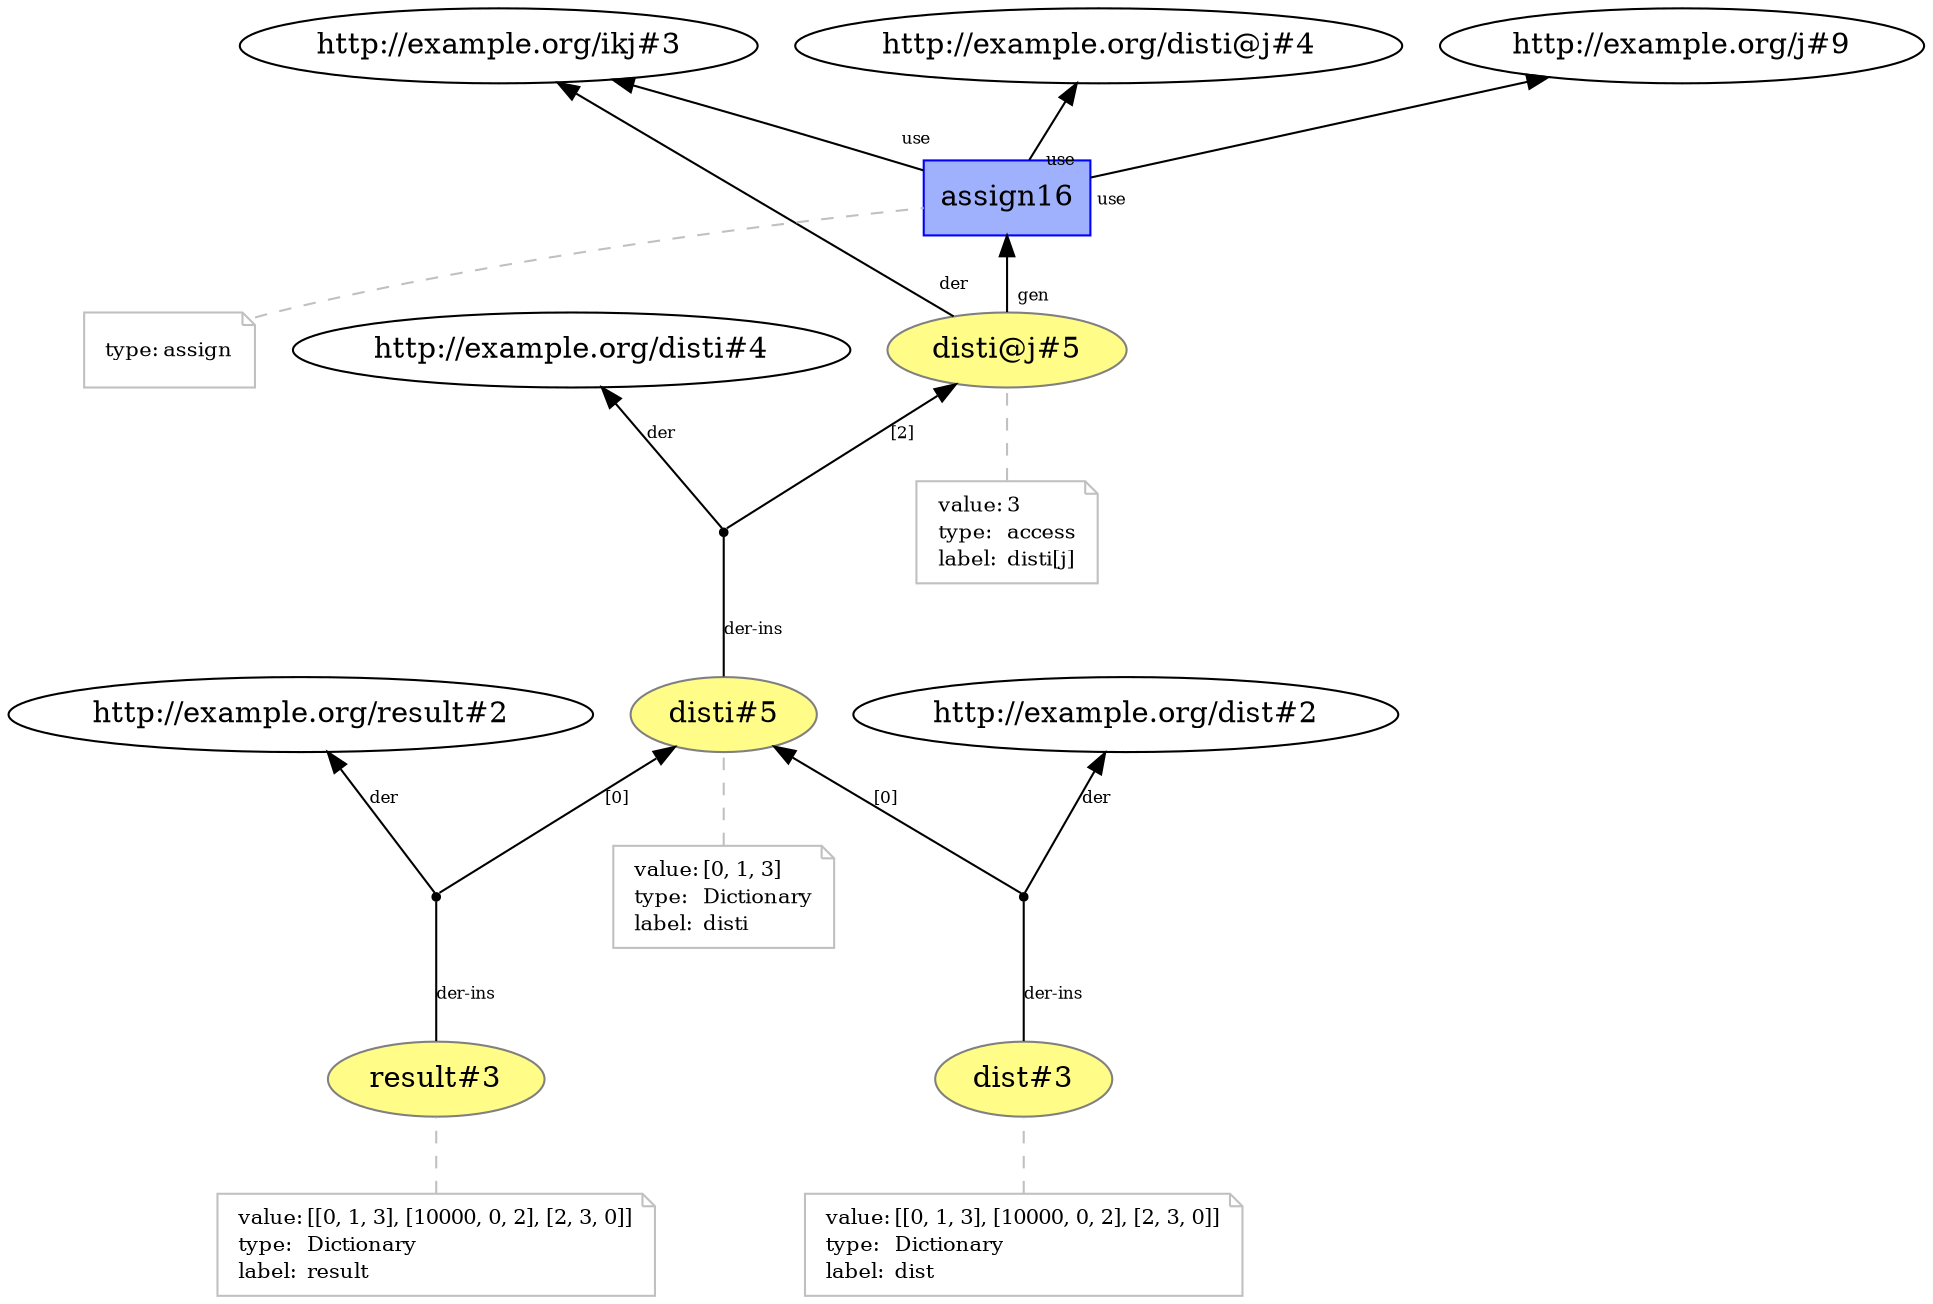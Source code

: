 digraph "PROV" { size="16,12"; rankdir="BT";
"http://example.org/disti@j#5" [fillcolor="#FFFC87",color="#808080",style="filled",label="disti@j#5",URL="http://example.org/disti@j#5"]
"-attrs0" [color="gray",shape="note",fontsize="10",fontcolor="black",label=<<TABLE cellpadding="0" border="0">
	<TR>
	    <TD align="left">value:</TD>
	    <TD align="left">3</TD>
	</TR>
	<TR>
	    <TD align="left">type:</TD>
	    <TD align="left">access</TD>
	</TR>
	<TR>
	    <TD align="left">label:</TD>
	    <TD align="left">disti[j]</TD>
	</TR>
</TABLE>>]
"-attrs0" -> "http://example.org/disti@j#5" [color="gray",style="dashed",arrowhead="none"]
"http://example.org/disti#5" [fillcolor="#FFFC87",color="#808080",style="filled",label="disti#5",URL="http://example.org/disti#5"]
"-attrs1" [color="gray",shape="note",fontsize="10",fontcolor="black",label=<<TABLE cellpadding="0" border="0">
	<TR>
	    <TD align="left">value:</TD>
	    <TD align="left">[0, 1, 3]</TD>
	</TR>
	<TR>
	    <TD align="left">type:</TD>
	    <TD align="left">Dictionary</TD>
	</TR>
	<TR>
	    <TD align="left">label:</TD>
	    <TD align="left">disti</TD>
	</TR>
</TABLE>>]
"-attrs1" -> "http://example.org/disti#5" [color="gray",style="dashed",arrowhead="none"]
"bn0" [shape="point",label=""]
"http://example.org/disti#5" -> "bn0" [fontsize="8",distance="1.5",angle="60.0",rotation="20",label="der-ins",arrowhead="none"]
"bn0" -> "http://example.org/disti#4" [fontsize="8",distance="1.5",angle="60.0",rotation="20",label="der"]
"bn0" -> "http://example.org/disti@j#5" [fontsize="8",distance="1.5",angle="60.0",rotation="20",label="[2]"]
"http://example.org/dist#3" [fillcolor="#FFFC87",color="#808080",style="filled",label="dist#3",URL="http://example.org/dist#3"]
"-attrs2" [color="gray",shape="note",fontsize="10",fontcolor="black",label=<<TABLE cellpadding="0" border="0">
	<TR>
	    <TD align="left">value:</TD>
	    <TD align="left">[[0, 1, 3], [10000, 0, 2], [2, 3, 0]]</TD>
	</TR>
	<TR>
	    <TD align="left">type:</TD>
	    <TD align="left">Dictionary</TD>
	</TR>
	<TR>
	    <TD align="left">label:</TD>
	    <TD align="left">dist</TD>
	</TR>
</TABLE>>]
"-attrs2" -> "http://example.org/dist#3" [color="gray",style="dashed",arrowhead="none"]
"bn1" [shape="point",label=""]
"http://example.org/dist#3" -> "bn1" [fontsize="8",distance="1.5",angle="60.0",rotation="20",label="der-ins",arrowhead="none"]
"bn1" -> "http://example.org/dist#2" [fontsize="8",distance="1.5",angle="60.0",rotation="20",label="der"]
"bn1" -> "http://example.org/disti#5" [fontsize="8",distance="1.5",angle="60.0",rotation="20",label="[0]"]
"http://example.org/result#3" [fillcolor="#FFFC87",color="#808080",style="filled",label="result#3",URL="http://example.org/result#3"]
"-attrs3" [color="gray",shape="note",fontsize="10",fontcolor="black",label=<<TABLE cellpadding="0" border="0">
	<TR>
	    <TD align="left">value:</TD>
	    <TD align="left">[[0, 1, 3], [10000, 0, 2], [2, 3, 0]]</TD>
	</TR>
	<TR>
	    <TD align="left">type:</TD>
	    <TD align="left">Dictionary</TD>
	</TR>
	<TR>
	    <TD align="left">label:</TD>
	    <TD align="left">result</TD>
	</TR>
</TABLE>>]
"-attrs3" -> "http://example.org/result#3" [color="gray",style="dashed",arrowhead="none"]
"bn2" [shape="point",label=""]
"http://example.org/result#3" -> "bn2" [fontsize="8",distance="1.5",angle="60.0",rotation="20",label="der-ins",arrowhead="none"]
"bn2" -> "http://example.org/result#2" [fontsize="8",distance="1.5",angle="60.0",rotation="20",label="der"]
"bn2" -> "http://example.org/disti#5" [fontsize="8",distance="1.5",angle="60.0",rotation="20",label="[0]"]
"http://example.org/assign16" [fillcolor="#9FB1FC",color="#0000FF",shape="polygon",sides="4",style="filled",label="assign16",URL="http://example.org/assign16"]
"-attrs4" [color="gray",shape="note",fontsize="10",fontcolor="black",label=<<TABLE cellpadding="0" border="0">
	<TR>
	    <TD align="left">type:</TD>
	    <TD align="left">assign</TD>
	</TR>
</TABLE>>]
"-attrs4" -> "http://example.org/assign16" [color="gray",style="dashed",arrowhead="none"]
"http://example.org/disti@j#5" -> "http://example.org/ikj#3" [labelfontsize="8",labeldistance="1.5",labelangle="60.0",rotation="20",taillabel="der"]
"http://example.org/assign16" -> "http://example.org/j#9" [labelfontsize="8",labeldistance="1.5",labelangle="60.0",rotation="20",taillabel="use"]
"http://example.org/assign16" -> "http://example.org/disti@j#4" [labelfontsize="8",labeldistance="1.5",labelangle="60.0",rotation="20",taillabel="use"]
"http://example.org/assign16" -> "http://example.org/ikj#3" [labelfontsize="8",labeldistance="1.5",labelangle="60.0",rotation="20",taillabel="use"]
"http://example.org/disti@j#5" -> "http://example.org/assign16" [labelfontsize="8",labeldistance="1.5",labelangle="60.0",rotation="20",taillabel="gen"]
}
